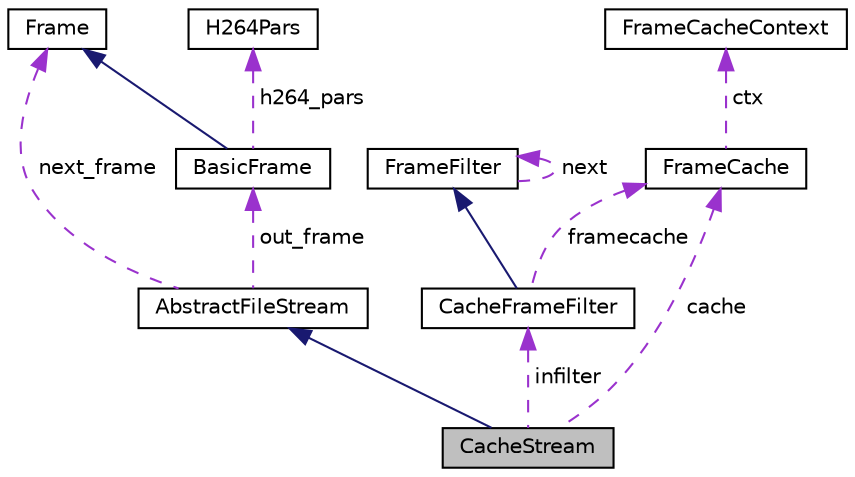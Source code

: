 digraph "CacheStream"
{
  edge [fontname="Helvetica",fontsize="10",labelfontname="Helvetica",labelfontsize="10"];
  node [fontname="Helvetica",fontsize="10",shape=record];
  Node2 [label="CacheStream",height=0.2,width=0.4,color="black", fillcolor="grey75", style="filled", fontcolor="black"];
  Node3 -> Node2 [dir="back",color="midnightblue",fontsize="10",style="solid",fontname="Helvetica"];
  Node3 [label="AbstractFileStream",height=0.2,width=0.4,color="black", fillcolor="white", style="filled",URL="$classAbstractFileStream.html",tooltip="A general class for on-disk stored streams. "];
  Node4 -> Node3 [dir="back",color="darkorchid3",fontsize="10",style="dashed",label=" out_frame" ,fontname="Helvetica"];
  Node4 [label="BasicFrame",height=0.2,width=0.4,color="black", fillcolor="white", style="filled",URL="$classBasicFrame.html",tooltip="Custom payload Frame. "];
  Node5 -> Node4 [dir="back",color="midnightblue",fontsize="10",style="solid",fontname="Helvetica"];
  Node5 [label="Frame",height=0.2,width=0.4,color="black", fillcolor="white", style="filled",URL="$classFrame.html",tooltip="Frame: An abstract queueable class. "];
  Node6 -> Node4 [dir="back",color="darkorchid3",fontsize="10",style="dashed",label=" h264_pars" ,fontname="Helvetica"];
  Node6 [label="H264Pars",height=0.2,width=0.4,color="black", fillcolor="white", style="filled",URL="$structH264Pars.html"];
  Node5 -> Node3 [dir="back",color="darkorchid3",fontsize="10",style="dashed",label=" next_frame" ,fontname="Helvetica"];
  Node7 -> Node2 [dir="back",color="darkorchid3",fontsize="10",style="dashed",label=" infilter" ,fontname="Helvetica"];
  Node7 [label="CacheFrameFilter",height=0.2,width=0.4,color="black", fillcolor="white", style="filled",URL="$classCacheFrameFilter.html",tooltip="Passes frames to a FrameCache. "];
  Node8 -> Node7 [dir="back",color="midnightblue",fontsize="10",style="solid",fontname="Helvetica"];
  Node8 [label="FrameFilter",height=0.2,width=0.4,color="black", fillcolor="white", style="filled",URL="$classFrameFilter.html",tooltip="The mother class of all frame filters! FrameFilters are used to create \"filter chains\". "];
  Node8 -> Node8 [dir="back",color="darkorchid3",fontsize="10",style="dashed",label=" next" ,fontname="Helvetica"];
  Node9 -> Node7 [dir="back",color="darkorchid3",fontsize="10",style="dashed",label=" framecache" ,fontname="Helvetica"];
  Node9 [label="FrameCache",height=0.2,width=0.4,color="black", fillcolor="white", style="filled",URL="$classFrameCache.html",tooltip="FrameCache works like FrameFifo, but frames are not pre-reserved. "];
  Node10 -> Node9 [dir="back",color="darkorchid3",fontsize="10",style="dashed",label=" ctx" ,fontname="Helvetica"];
  Node10 [label="FrameCacheContext",height=0.2,width=0.4,color="black", fillcolor="white", style="filled",URL="$structFrameCacheContext.html"];
  Node9 -> Node2 [dir="back",color="darkorchid3",fontsize="10",style="dashed",label=" cache" ,fontname="Helvetica"];
}

